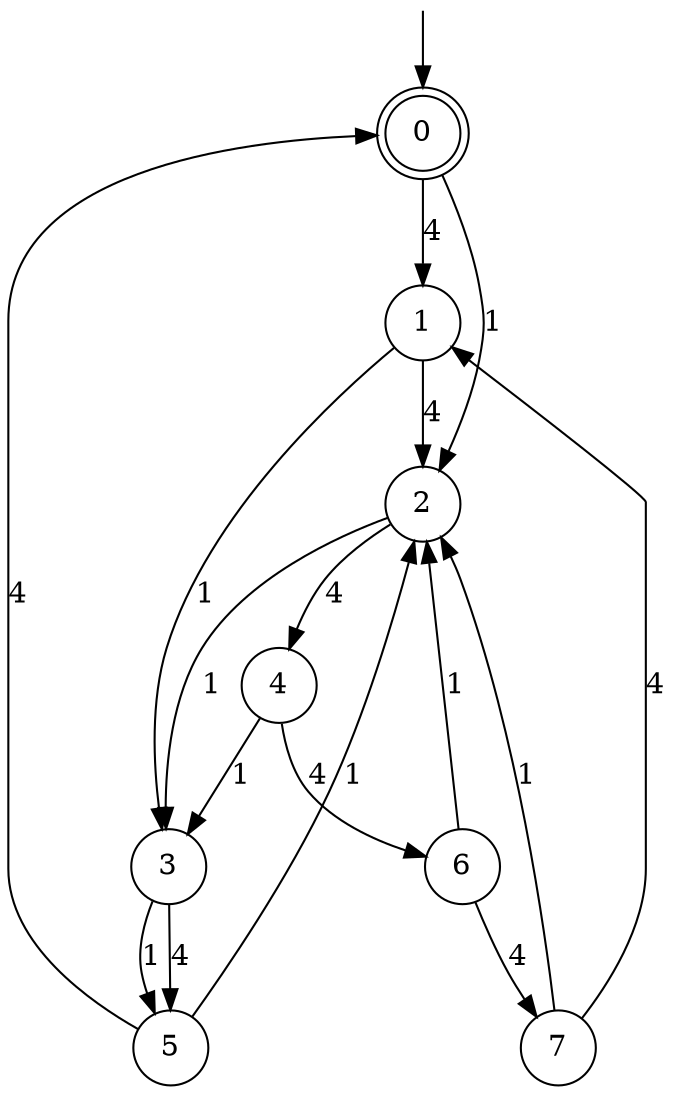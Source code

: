 digraph g {

	s0 [shape="doublecircle" label="0"];
	s1 [shape="circle" label="1"];
	s2 [shape="circle" label="2"];
	s3 [shape="circle" label="3"];
	s4 [shape="circle" label="4"];
	s5 [shape="circle" label="5"];
	s6 [shape="circle" label="6"];
	s7 [shape="circle" label="7"];
	s0 -> s1 [label="4"];
	s0 -> s2 [label="1"];
	s1 -> s2 [label="4"];
	s1 -> s3 [label="1"];
	s2 -> s4 [label="4"];
	s2 -> s3 [label="1"];
	s3 -> s5 [label="4"];
	s3 -> s5 [label="1"];
	s4 -> s6 [label="4"];
	s4 -> s3 [label="1"];
	s5 -> s0 [label="4"];
	s5 -> s2 [label="1"];
	s6 -> s7 [label="4"];
	s6 -> s2 [label="1"];
	s7 -> s1 [label="4"];
	s7 -> s2 [label="1"];

__start0 [label="" shape="none" width="0" height="0"];
__start0 -> s0;

}
